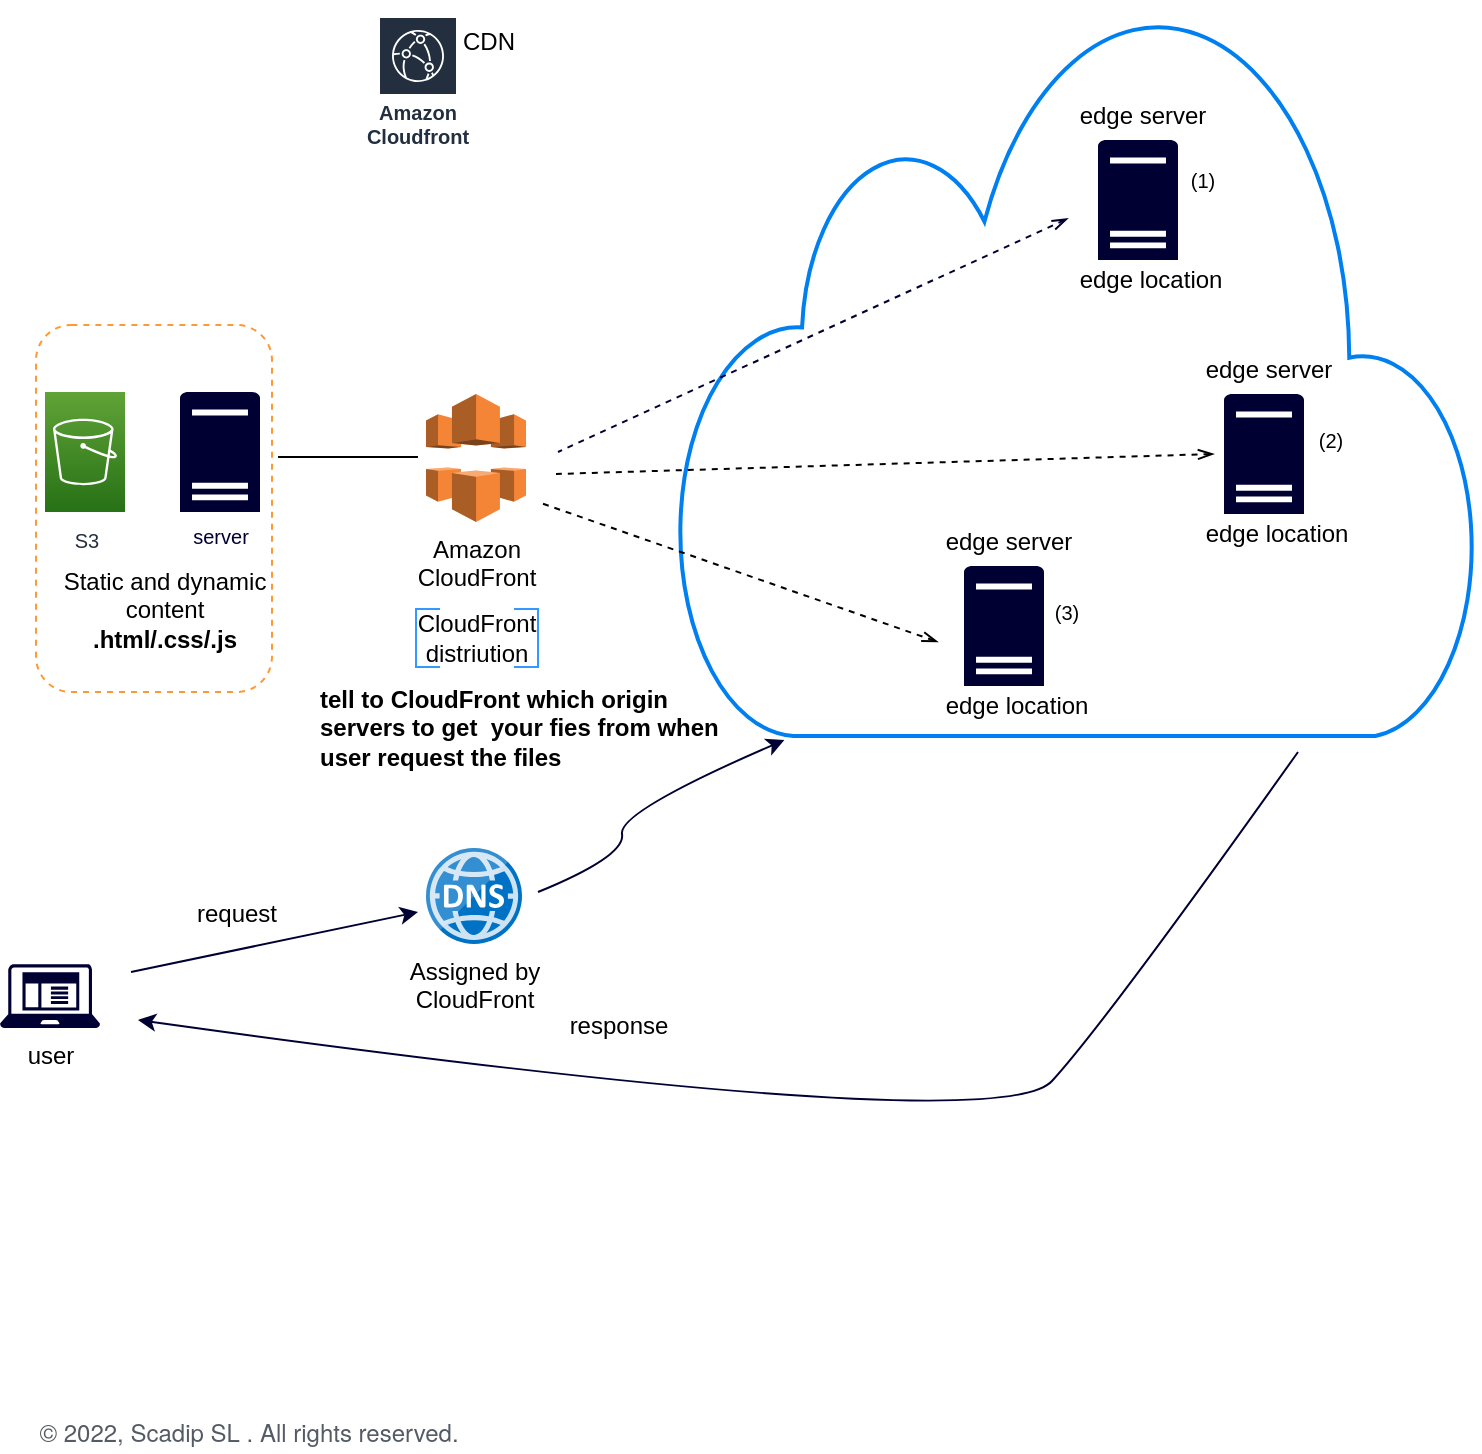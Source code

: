 <mxfile version="20.0.3" type="github">
  <diagram id="e0AHSDDCq2gPhYdt66as" name="Page-1">
    <mxGraphModel dx="1204" dy="539" grid="1" gridSize="10" guides="1" tooltips="1" connect="1" arrows="1" fold="1" page="1" pageScale="1" pageWidth="827" pageHeight="1169" math="0" shadow="0">
      <root>
        <mxCell id="0" />
        <mxCell id="1" parent="0" />
        <mxCell id="LwQagKC2jVfEo59z9Ib3-13" value="" style="rounded=1;whiteSpace=wrap;html=1;fontSize=12;strokeColor=#FF9933;dashed=1;fillColor=none;" vertex="1" parent="1">
          <mxGeometry x="69" y="166.5" width="118" height="183.5" as="geometry" />
        </mxCell>
        <mxCell id="LwQagKC2jVfEo59z9Ib3-1" value="Amazon Cloudfront" style="sketch=0;outlineConnect=0;fontColor=#232F3E;gradientColor=none;strokeColor=#ffffff;fillColor=#232F3E;dashed=0;verticalLabelPosition=middle;verticalAlign=bottom;align=center;html=1;whiteSpace=wrap;fontSize=10;fontStyle=1;spacing=3;shape=mxgraph.aws4.productIcon;prIcon=mxgraph.aws4.cloudfront;" vertex="1" parent="1">
          <mxGeometry x="240" y="12" width="40" height="70" as="geometry" />
        </mxCell>
        <mxCell id="LwQagKC2jVfEo59z9Ib3-2" value="CDN" style="text;html=1;align=center;verticalAlign=middle;resizable=0;points=[];autosize=1;strokeColor=none;fillColor=none;" vertex="1" parent="1">
          <mxGeometry x="270" y="10" width="50" height="30" as="geometry" />
        </mxCell>
        <mxCell id="LwQagKC2jVfEo59z9Ib3-3" value="&lt;span style=&quot;font-size: 10px;&quot;&gt;S3&lt;/span&gt;" style="sketch=0;points=[[0,0,0],[0.25,0,0],[0.5,0,0],[0.75,0,0],[1,0,0],[0,1,0],[0.25,1,0],[0.5,1,0],[0.75,1,0],[1,1,0],[0,0.25,0],[0,0.5,0],[0,0.75,0],[1,0.25,0],[1,0.5,0],[1,0.75,0]];outlineConnect=0;fontColor=#232F3E;gradientColor=#60A337;gradientDirection=north;fillColor=#277116;strokeColor=#ffffff;dashed=0;verticalLabelPosition=bottom;verticalAlign=top;align=center;html=1;fontSize=12;fontStyle=0;shape=mxgraph.aws4.resourceIcon;resIcon=mxgraph.aws4.s3;" vertex="1" parent="1">
          <mxGeometry x="73.5" y="200" width="40" height="60" as="geometry" />
        </mxCell>
        <mxCell id="LwQagKC2jVfEo59z9Ib3-4" value="&lt;font style=&quot;font-size: 10px;&quot;&gt;server&lt;/font&gt;" style="sketch=0;pointerEvents=1;shadow=0;dashed=0;html=1;strokeColor=none;labelPosition=center;verticalLabelPosition=bottom;verticalAlign=top;align=center;fillColor=#000033;shape=mxgraph.mscae.enterprise.server_generic;fontSize=10;fontColor=#000033;" vertex="1" parent="1">
          <mxGeometry x="141" y="200" width="40" height="60" as="geometry" />
        </mxCell>
        <mxCell id="LwQagKC2jVfEo59z9Ib3-11" value="Amazon &lt;br&gt;CloudFront" style="outlineConnect=0;dashed=0;verticalLabelPosition=bottom;verticalAlign=top;align=center;html=1;shape=mxgraph.aws3.cloudfront;fillColor=#F58536;gradientColor=none;fontSize=12;" vertex="1" parent="1">
          <mxGeometry x="264" y="201" width="50" height="64" as="geometry" />
        </mxCell>
        <mxCell id="LwQagKC2jVfEo59z9Ib3-12" value="Static and dynamic&lt;br&gt;content&lt;br&gt;&lt;b&gt;.html/.css/.js&lt;/b&gt;" style="text;html=1;align=center;verticalAlign=middle;resizable=0;points=[];autosize=1;strokeColor=none;fillColor=none;fontSize=12;" vertex="1" parent="1">
          <mxGeometry x="72.5" y="279" width="120" height="60" as="geometry" />
        </mxCell>
        <mxCell id="LwQagKC2jVfEo59z9Ib3-14" value="CloudFront&lt;br&gt;distriution" style="text;html=1;align=center;verticalAlign=middle;resizable=0;points=[];autosize=1;strokeColor=none;fillColor=none;fontSize=12;" vertex="1" parent="1">
          <mxGeometry x="249" y="303" width="80" height="40" as="geometry" />
        </mxCell>
        <mxCell id="LwQagKC2jVfEo59z9Ib3-15" value="" style="strokeWidth=1;html=1;shape=mxgraph.flowchart.annotation_1;align=left;pointerEvents=1;fontColor=#000033;fillColor=none;strokeColor=#3399FF;" vertex="1" parent="1">
          <mxGeometry x="259" y="308.5" width="12" height="29" as="geometry" />
        </mxCell>
        <mxCell id="LwQagKC2jVfEo59z9Ib3-16" value="" style="strokeWidth=1;html=1;shape=mxgraph.flowchart.annotation_1;align=left;pointerEvents=1;fontColor=#000033;fillColor=none;direction=west;strokeColor=#3399FF;" vertex="1" parent="1">
          <mxGeometry x="308" y="308.5" width="12" height="29" as="geometry" />
        </mxCell>
        <mxCell id="LwQagKC2jVfEo59z9Ib3-17" value="" style="endArrow=none;html=1;rounded=0;fontSize=12;" edge="1" parent="1">
          <mxGeometry width="50" height="50" relative="1" as="geometry">
            <mxPoint x="190" y="232.5" as="sourcePoint" />
            <mxPoint x="260" y="232.5" as="targetPoint" />
          </mxGeometry>
        </mxCell>
        <mxCell id="LwQagKC2jVfEo59z9Ib3-19" value="" style="html=1;verticalLabelPosition=bottom;align=center;labelBackgroundColor=#ffffff;verticalAlign=top;strokeWidth=2;strokeColor=#0080F0;shadow=0;dashed=0;shape=mxgraph.ios7.icons.cloud;fontSize=12;fillColor=none;" vertex="1" parent="1">
          <mxGeometry x="390" y="5" width="400" height="367" as="geometry" />
        </mxCell>
        <mxCell id="LwQagKC2jVfEo59z9Ib3-18" value="user" style="sketch=0;aspect=fixed;pointerEvents=1;shadow=0;dashed=0;html=1;strokeColor=none;labelPosition=center;verticalLabelPosition=bottom;verticalAlign=top;align=center;fillColor=#000033;shape=mxgraph.mscae.enterprise.client_application;fontSize=12;" vertex="1" parent="1">
          <mxGeometry x="51" y="486" width="50" height="32" as="geometry" />
        </mxCell>
        <mxCell id="LwQagKC2jVfEo59z9Ib3-20" value="" style="sketch=0;pointerEvents=1;shadow=0;dashed=0;html=1;strokeColor=none;labelPosition=center;verticalLabelPosition=bottom;verticalAlign=top;align=center;fillColor=#000033;shape=mxgraph.mscae.enterprise.server_generic;fontSize=10;fontColor=#000033;" vertex="1" parent="1">
          <mxGeometry x="600" y="74" width="40" height="60" as="geometry" />
        </mxCell>
        <mxCell id="LwQagKC2jVfEo59z9Ib3-21" value="edge server" style="text;html=1;align=center;verticalAlign=middle;resizable=0;points=[];autosize=1;strokeColor=none;fillColor=none;fontSize=12;" vertex="1" parent="1">
          <mxGeometry x="577" y="47" width="90" height="30" as="geometry" />
        </mxCell>
        <mxCell id="LwQagKC2jVfEo59z9Ib3-23" value="edge location" style="text;html=1;align=center;verticalAlign=middle;resizable=0;points=[];autosize=1;strokeColor=none;fillColor=none;fontSize=12;" vertex="1" parent="1">
          <mxGeometry x="581" y="129" width="90" height="30" as="geometry" />
        </mxCell>
        <mxCell id="LwQagKC2jVfEo59z9Ib3-24" value="" style="sketch=0;pointerEvents=1;shadow=0;dashed=0;html=1;strokeColor=none;labelPosition=center;verticalLabelPosition=bottom;verticalAlign=top;align=center;fillColor=#000033;shape=mxgraph.mscae.enterprise.server_generic;fontSize=10;fontColor=#000033;" vertex="1" parent="1">
          <mxGeometry x="663" y="201" width="40" height="60" as="geometry" />
        </mxCell>
        <mxCell id="LwQagKC2jVfEo59z9Ib3-25" value="edge server" style="text;html=1;align=center;verticalAlign=middle;resizable=0;points=[];autosize=1;strokeColor=none;fillColor=none;fontSize=12;" vertex="1" parent="1">
          <mxGeometry x="640" y="174" width="90" height="30" as="geometry" />
        </mxCell>
        <mxCell id="LwQagKC2jVfEo59z9Ib3-26" value="edge location" style="text;html=1;align=center;verticalAlign=middle;resizable=0;points=[];autosize=1;strokeColor=none;fillColor=none;fontSize=12;" vertex="1" parent="1">
          <mxGeometry x="644" y="256" width="90" height="30" as="geometry" />
        </mxCell>
        <mxCell id="LwQagKC2jVfEo59z9Ib3-27" value="" style="sketch=0;pointerEvents=1;shadow=0;dashed=0;html=1;strokeColor=none;labelPosition=center;verticalLabelPosition=bottom;verticalAlign=top;align=center;fillColor=#000033;shape=mxgraph.mscae.enterprise.server_generic;fontSize=10;fontColor=#000033;" vertex="1" parent="1">
          <mxGeometry x="533" y="287" width="40" height="60" as="geometry" />
        </mxCell>
        <mxCell id="LwQagKC2jVfEo59z9Ib3-28" value="edge server" style="text;html=1;align=center;verticalAlign=middle;resizable=0;points=[];autosize=1;strokeColor=none;fillColor=none;fontSize=12;" vertex="1" parent="1">
          <mxGeometry x="510" y="260" width="90" height="30" as="geometry" />
        </mxCell>
        <mxCell id="LwQagKC2jVfEo59z9Ib3-29" value="edge location" style="text;html=1;align=center;verticalAlign=middle;resizable=0;points=[];autosize=1;strokeColor=none;fillColor=none;fontSize=12;" vertex="1" parent="1">
          <mxGeometry x="514" y="342" width="90" height="30" as="geometry" />
        </mxCell>
        <mxCell id="LwQagKC2jVfEo59z9Ib3-30" value="(1)" style="text;html=1;align=center;verticalAlign=middle;resizable=0;points=[];autosize=1;strokeColor=none;fillColor=none;fontSize=10;" vertex="1" parent="1">
          <mxGeometry x="632" y="79" width="40" height="30" as="geometry" />
        </mxCell>
        <mxCell id="LwQagKC2jVfEo59z9Ib3-31" value="(2)" style="text;html=1;align=center;verticalAlign=middle;resizable=0;points=[];autosize=1;strokeColor=none;fillColor=none;fontSize=10;" vertex="1" parent="1">
          <mxGeometry x="696" y="209" width="40" height="30" as="geometry" />
        </mxCell>
        <mxCell id="LwQagKC2jVfEo59z9Ib3-33" value="(3)" style="text;html=1;align=center;verticalAlign=middle;resizable=0;points=[];autosize=1;strokeColor=none;fillColor=none;fontSize=10;" vertex="1" parent="1">
          <mxGeometry x="564" y="295" width="40" height="30" as="geometry" />
        </mxCell>
        <mxCell id="LwQagKC2jVfEo59z9Ib3-35" value="" style="endArrow=none;dashed=1;html=1;shadow=0;sketch=0;fontSize=10;strokeColor=#000033;jumpStyle=none;rounded=0;startArrow=openThin;startFill=0;" edge="1" parent="1">
          <mxGeometry width="50" height="50" relative="1" as="geometry">
            <mxPoint x="585" y="113.235" as="sourcePoint" />
            <mxPoint x="330" y="230" as="targetPoint" />
          </mxGeometry>
        </mxCell>
        <mxCell id="LwQagKC2jVfEo59z9Ib3-36" value="" style="endArrow=none;dashed=1;html=1;shadow=0;sketch=0;fontSize=10;strokeColor=#000000;jumpStyle=none;rounded=0;startArrow=openThin;startFill=0;exitX=0;exitY=0.5;exitDx=0;exitDy=0;exitPerimeter=0;" edge="1" parent="1">
          <mxGeometry width="50" height="50" relative="1" as="geometry">
            <mxPoint x="658" y="231" as="sourcePoint" />
            <mxPoint x="329" y="241" as="targetPoint" />
          </mxGeometry>
        </mxCell>
        <mxCell id="LwQagKC2jVfEo59z9Ib3-37" value="" style="endArrow=none;dashed=1;html=1;shadow=0;sketch=0;fontSize=10;strokeColor=#000000;jumpStyle=none;rounded=0;startArrow=openThin;startFill=0;" edge="1" parent="1">
          <mxGeometry width="50" height="50" relative="1" as="geometry">
            <mxPoint x="520" y="325" as="sourcePoint" />
            <mxPoint x="320" y="255" as="targetPoint" />
          </mxGeometry>
        </mxCell>
        <mxCell id="LwQagKC2jVfEo59z9Ib3-38" value="Assigned by &lt;br&gt;CloudFront" style="sketch=0;aspect=fixed;html=1;points=[];align=center;image;fontSize=12;image=img/lib/mscae/DNS.svg;dashed=1;strokeColor=#FF9933;fillColor=none;" vertex="1" parent="1">
          <mxGeometry x="264" y="428" width="48" height="48" as="geometry" />
        </mxCell>
        <mxCell id="LwQagKC2jVfEo59z9Ib3-39" value="" style="endArrow=classic;html=1;rounded=0;shadow=0;sketch=0;fontSize=10;strokeColor=#000033;jumpStyle=none;" edge="1" parent="1">
          <mxGeometry width="50" height="50" relative="1" as="geometry">
            <mxPoint x="116.5" y="490" as="sourcePoint" />
            <mxPoint x="260" y="460" as="targetPoint" />
          </mxGeometry>
        </mxCell>
        <mxCell id="LwQagKC2jVfEo59z9Ib3-40" value="&lt;font style=&quot;font-size: 12px;&quot;&gt;request&lt;/font&gt;" style="text;html=1;align=center;verticalAlign=middle;resizable=0;points=[];autosize=1;strokeColor=none;fillColor=none;fontSize=10;" vertex="1" parent="1">
          <mxGeometry x="138.5" y="446" width="60" height="30" as="geometry" />
        </mxCell>
        <mxCell id="LwQagKC2jVfEo59z9Ib3-42" value="" style="curved=1;endArrow=classic;html=1;rounded=0;shadow=0;sketch=0;fontSize=12;strokeColor=#000033;jumpStyle=none;entryX=0.133;entryY=1;entryDx=0;entryDy=0;entryPerimeter=0;" edge="1" parent="1">
          <mxGeometry width="50" height="50" relative="1" as="geometry">
            <mxPoint x="320" y="450" as="sourcePoint" />
            <mxPoint x="443.2" y="374" as="targetPoint" />
            <Array as="points">
              <mxPoint x="364" y="432" />
              <mxPoint x="360" y="410" />
            </Array>
          </mxGeometry>
        </mxCell>
        <mxCell id="LwQagKC2jVfEo59z9Ib3-43" value="" style="curved=1;endArrow=classic;html=1;rounded=0;shadow=0;sketch=0;fontSize=12;strokeColor=#000033;jumpStyle=none;" edge="1" parent="1">
          <mxGeometry width="50" height="50" relative="1" as="geometry">
            <mxPoint x="700" y="380" as="sourcePoint" />
            <mxPoint x="120" y="514" as="targetPoint" />
            <Array as="points">
              <mxPoint x="604" y="515" />
              <mxPoint x="550" y="574" />
            </Array>
          </mxGeometry>
        </mxCell>
        <mxCell id="LwQagKC2jVfEo59z9Ib3-44" value="response" style="text;html=1;align=center;verticalAlign=middle;resizable=0;points=[];autosize=1;strokeColor=none;fillColor=none;fontSize=12;" vertex="1" parent="1">
          <mxGeometry x="325" y="502" width="70" height="30" as="geometry" />
        </mxCell>
        <mxCell id="LwQagKC2jVfEo59z9Ib3-45" value="&lt;b&gt;tell to CloudFront which origin &lt;br&gt;servers to get&amp;nbsp; your fies from when &lt;br&gt;user request the files&lt;/b&gt;" style="text;html=1;align=left;verticalAlign=middle;resizable=0;points=[];autosize=1;strokeColor=none;fillColor=none;fontSize=12;" vertex="1" parent="1">
          <mxGeometry x="209" y="337.5" width="220" height="60" as="geometry" />
        </mxCell>
        <mxCell id="LwQagKC2jVfEo59z9Ib3-47" value="&lt;span style=&quot;color: rgb(84, 91, 100); font-family: &amp;quot;Amazon Ember&amp;quot;, &amp;quot;Helvetica Neue&amp;quot;, Roboto, Arial, sans-serif; text-align: start; background-color: rgb(255, 255, 255);&quot;&gt;© 2022, Scadip SL&amp;nbsp;&lt;/span&gt;&lt;span style=&quot;color: rgb(84, 91, 100); font-family: &amp;quot;Amazon Ember&amp;quot;, &amp;quot;Helvetica Neue&amp;quot;, Roboto, Arial, sans-serif; text-align: start; background-color: rgb(255, 255, 255);&quot;&gt;. All rights reserved.&lt;/span&gt;" style="text;html=1;align=center;verticalAlign=middle;resizable=0;points=[];autosize=1;strokeColor=none;fillColor=none;fontSize=12;" vertex="1" parent="1">
          <mxGeometry x="60" y="710" width="230" height="20" as="geometry" />
        </mxCell>
      </root>
    </mxGraphModel>
  </diagram>
</mxfile>
